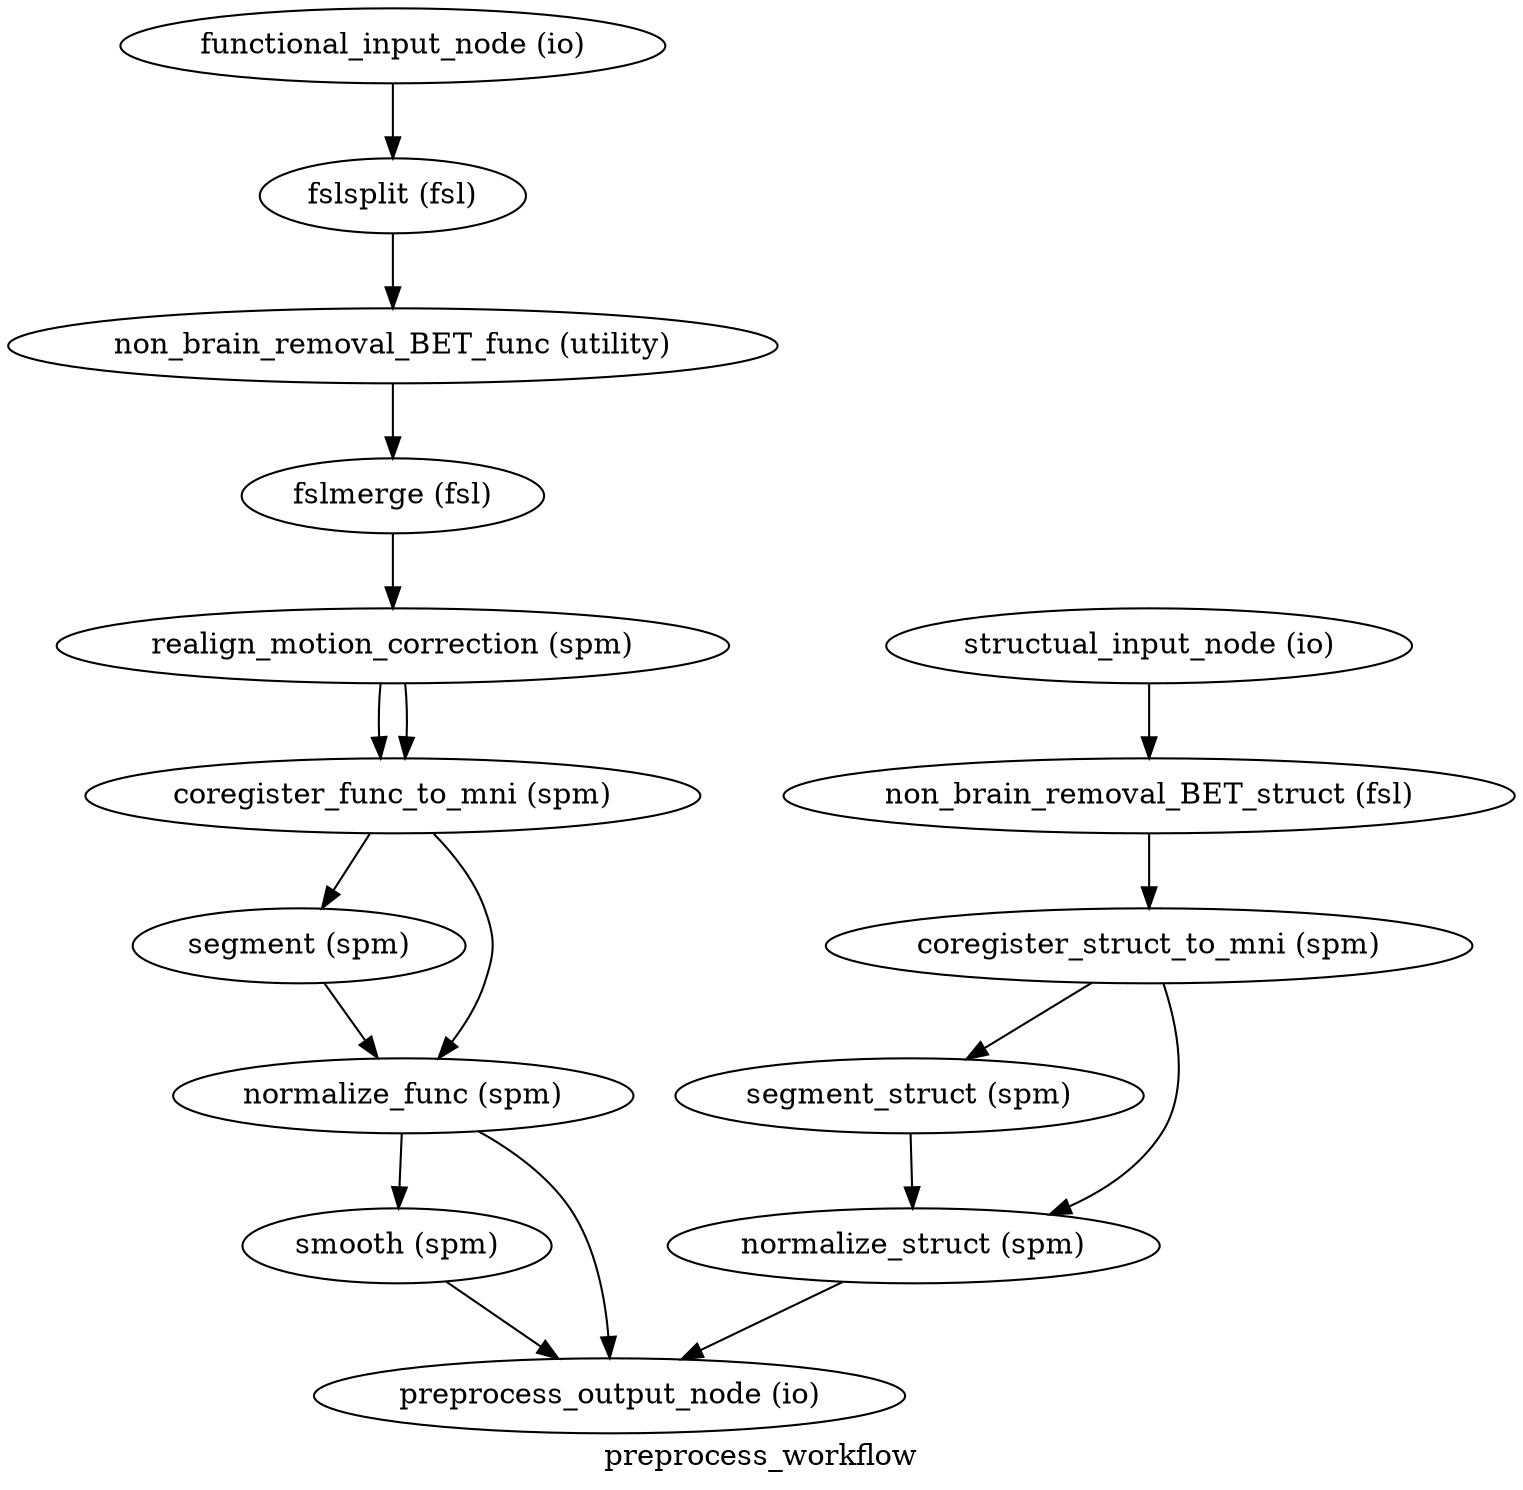 digraph preprocess_workflow{
  label="preprocess_workflow";
  preprocess_workflow_functional_input_node[label="functional_input_node (io)"];
  preprocess_workflow_fslsplit[label="fslsplit (fsl)"];
  preprocess_workflow_non_brain_removal_BET_func[label="non_brain_removal_BET_func (utility)"];
  preprocess_workflow_fslmerge[label="fslmerge (fsl)"];
  preprocess_workflow_realign_motion_correction[label="realign_motion_correction (spm)"];
  preprocess_workflow_coregister_func_to_mni[label="coregister_func_to_mni (spm)"];
  preprocess_workflow_segment[label="segment (spm)"];
  preprocess_workflow_normalize_func[label="normalize_func (spm)"];
  preprocess_workflow_smooth[label="smooth (spm)"];
  preprocess_workflow_structual_input_node[label="structual_input_node (io)"];
  preprocess_workflow_non_brain_removal_BET_struct[label="non_brain_removal_BET_struct (fsl)"];
  preprocess_workflow_coregister_struct_to_mni[label="coregister_struct_to_mni (spm)"];
  preprocess_workflow_segment_struct[label="segment_struct (spm)"];
  preprocess_workflow_normalize_struct[label="normalize_struct (spm)"];
  preprocess_workflow_preprocess_output_node[label="preprocess_output_node (io)"];
  preprocess_workflow_functional_input_node -> preprocess_workflow_fslsplit;
  preprocess_workflow_fslsplit -> preprocess_workflow_non_brain_removal_BET_func;
  preprocess_workflow_non_brain_removal_BET_func -> preprocess_workflow_fslmerge;
  preprocess_workflow_fslmerge -> preprocess_workflow_realign_motion_correction;
  preprocess_workflow_realign_motion_correction -> preprocess_workflow_coregister_func_to_mni;
  preprocess_workflow_realign_motion_correction -> preprocess_workflow_coregister_func_to_mni;
  preprocess_workflow_coregister_func_to_mni -> preprocess_workflow_segment;
  preprocess_workflow_coregister_func_to_mni -> preprocess_workflow_normalize_func;
  preprocess_workflow_segment -> preprocess_workflow_normalize_func;
  preprocess_workflow_normalize_func -> preprocess_workflow_smooth;
  preprocess_workflow_normalize_func -> preprocess_workflow_preprocess_output_node;
  preprocess_workflow_smooth -> preprocess_workflow_preprocess_output_node;
  preprocess_workflow_structual_input_node -> preprocess_workflow_non_brain_removal_BET_struct;
  preprocess_workflow_non_brain_removal_BET_struct -> preprocess_workflow_coregister_struct_to_mni;
  preprocess_workflow_coregister_struct_to_mni -> preprocess_workflow_segment_struct;
  preprocess_workflow_coregister_struct_to_mni -> preprocess_workflow_normalize_struct;
  preprocess_workflow_segment_struct -> preprocess_workflow_normalize_struct;
  preprocess_workflow_normalize_struct -> preprocess_workflow_preprocess_output_node;
}